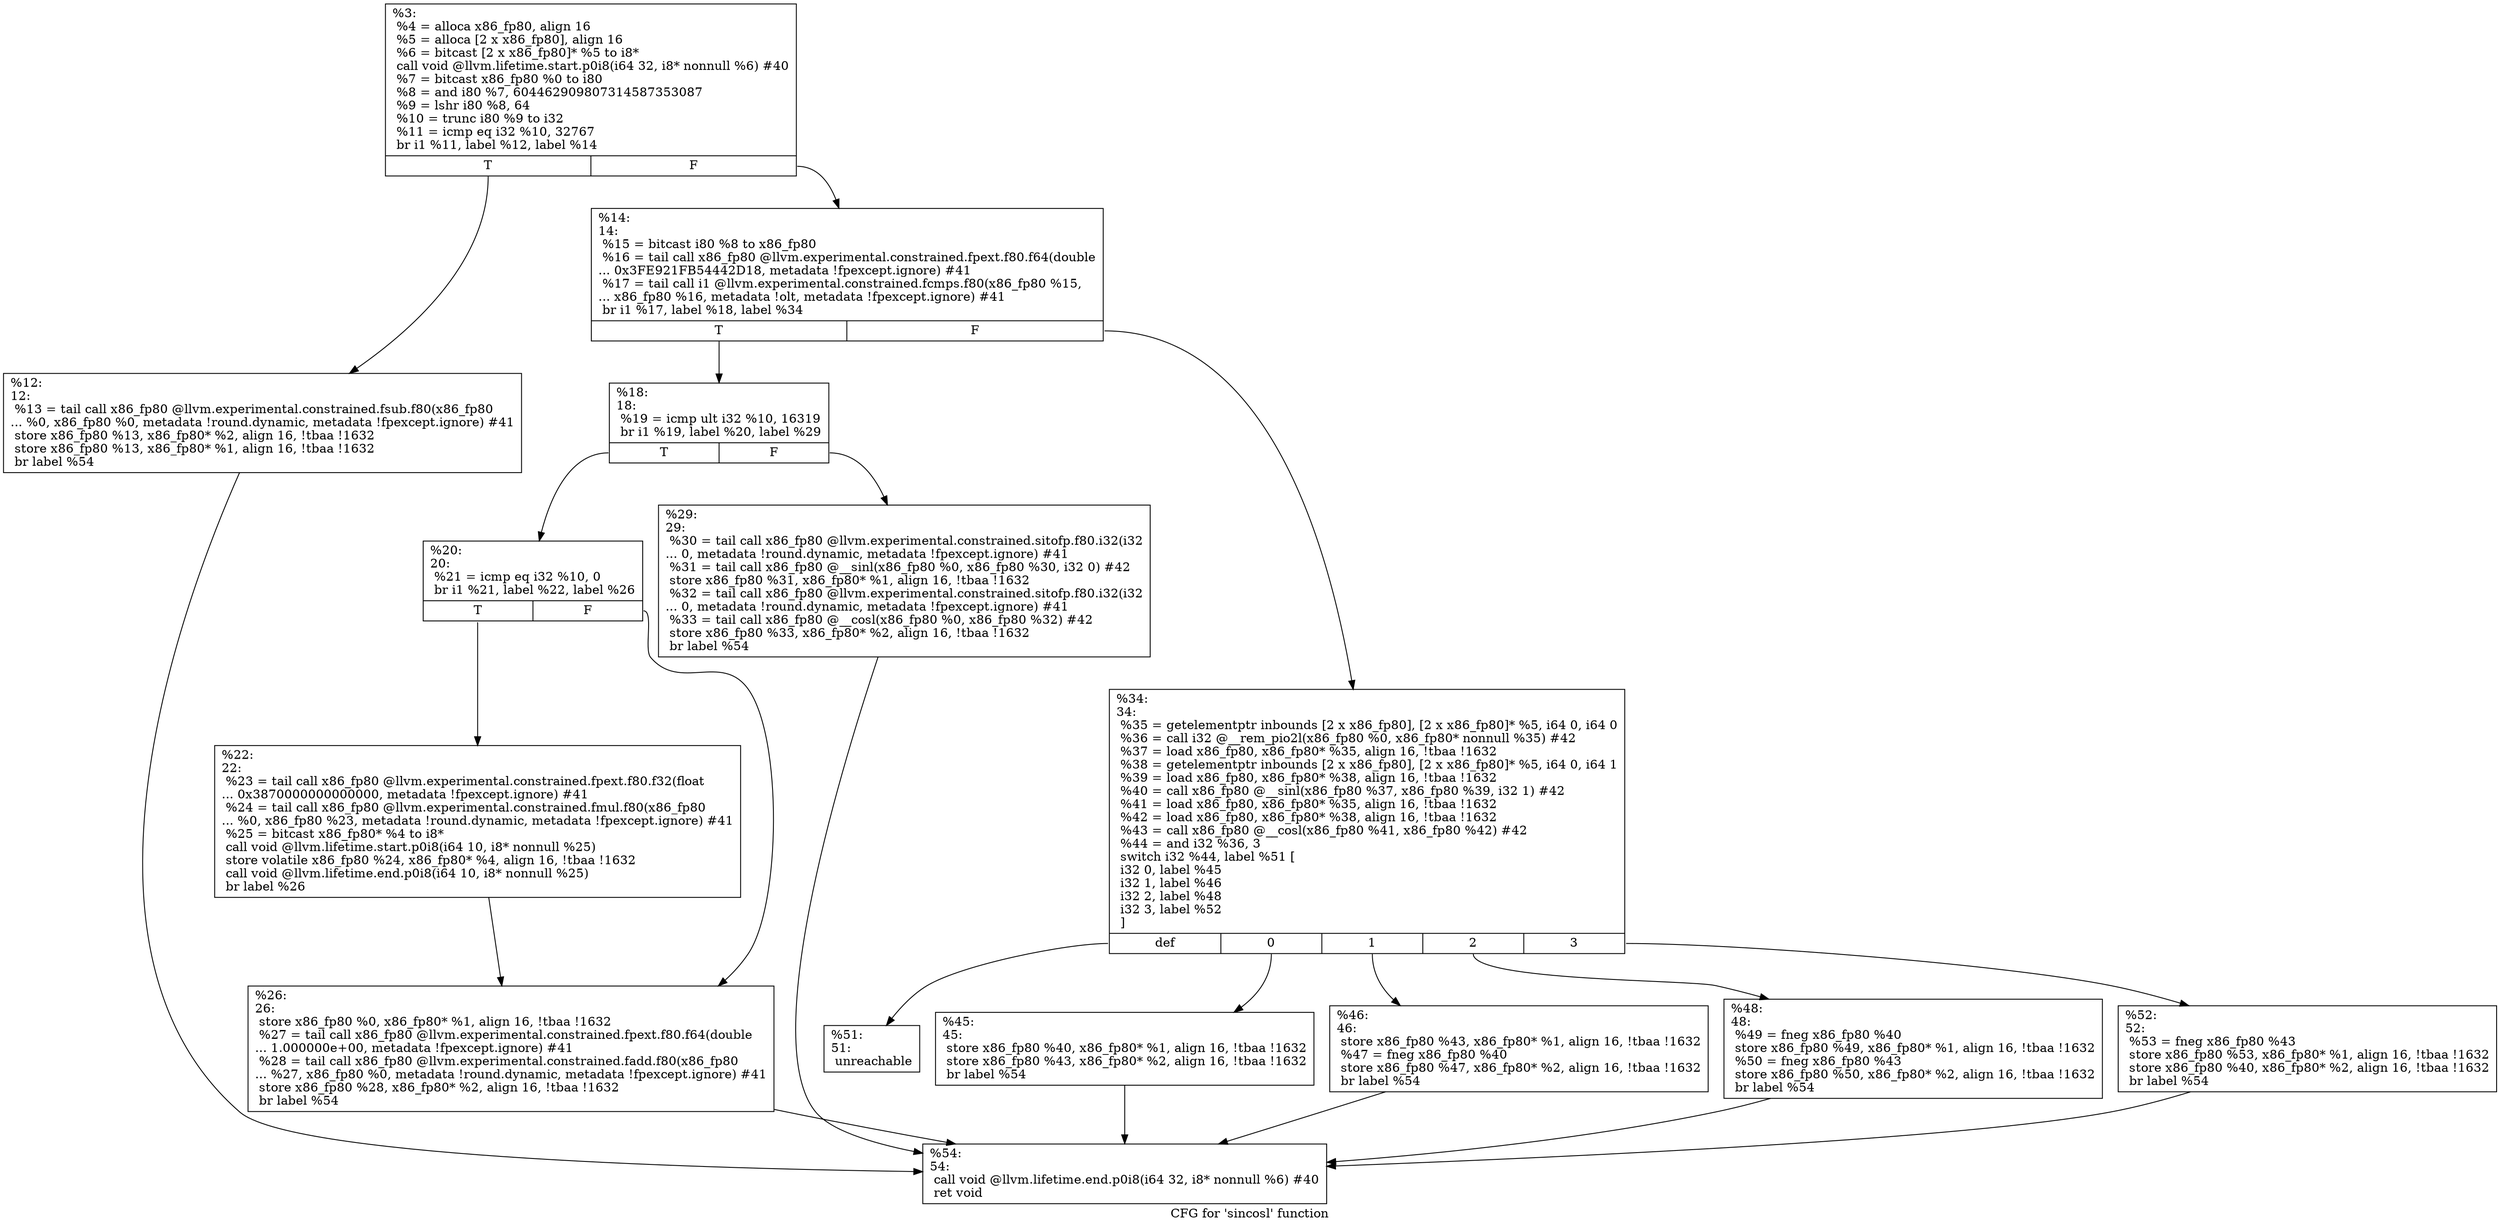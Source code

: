 digraph "CFG for 'sincosl' function" {
	label="CFG for 'sincosl' function";

	Node0x1d5d020 [shape=record,label="{%3:\l  %4 = alloca x86_fp80, align 16\l  %5 = alloca [2 x x86_fp80], align 16\l  %6 = bitcast [2 x x86_fp80]* %5 to i8*\l  call void @llvm.lifetime.start.p0i8(i64 32, i8* nonnull %6) #40\l  %7 = bitcast x86_fp80 %0 to i80\l  %8 = and i80 %7, 604462909807314587353087\l  %9 = lshr i80 %8, 64\l  %10 = trunc i80 %9 to i32\l  %11 = icmp eq i32 %10, 32767\l  br i1 %11, label %12, label %14\l|{<s0>T|<s1>F}}"];
	Node0x1d5d020:s0 -> Node0x1d5d170;
	Node0x1d5d020:s1 -> Node0x1d5d1c0;
	Node0x1d5d170 [shape=record,label="{%12:\l12:                                               \l  %13 = tail call x86_fp80 @llvm.experimental.constrained.fsub.f80(x86_fp80\l... %0, x86_fp80 %0, metadata !round.dynamic, metadata !fpexcept.ignore) #41\l  store x86_fp80 %13, x86_fp80* %2, align 16, !tbaa !1632\l  store x86_fp80 %13, x86_fp80* %1, align 16, !tbaa !1632\l  br label %54\l}"];
	Node0x1d5d170 -> Node0x1d5d580;
	Node0x1d5d1c0 [shape=record,label="{%14:\l14:                                               \l  %15 = bitcast i80 %8 to x86_fp80\l  %16 = tail call x86_fp80 @llvm.experimental.constrained.fpext.f80.f64(double\l... 0x3FE921FB54442D18, metadata !fpexcept.ignore) #41\l  %17 = tail call i1 @llvm.experimental.constrained.fcmps.f80(x86_fp80 %15,\l... x86_fp80 %16, metadata !olt, metadata !fpexcept.ignore) #41\l  br i1 %17, label %18, label %34\l|{<s0>T|<s1>F}}"];
	Node0x1d5d1c0:s0 -> Node0x1d5d210;
	Node0x1d5d1c0:s1 -> Node0x1d5d3a0;
	Node0x1d5d210 [shape=record,label="{%18:\l18:                                               \l  %19 = icmp ult i32 %10, 16319\l  br i1 %19, label %20, label %29\l|{<s0>T|<s1>F}}"];
	Node0x1d5d210:s0 -> Node0x1d5d260;
	Node0x1d5d210:s1 -> Node0x1d5d350;
	Node0x1d5d260 [shape=record,label="{%20:\l20:                                               \l  %21 = icmp eq i32 %10, 0\l  br i1 %21, label %22, label %26\l|{<s0>T|<s1>F}}"];
	Node0x1d5d260:s0 -> Node0x1d5d2b0;
	Node0x1d5d260:s1 -> Node0x1d5d300;
	Node0x1d5d2b0 [shape=record,label="{%22:\l22:                                               \l  %23 = tail call x86_fp80 @llvm.experimental.constrained.fpext.f80.f32(float\l... 0x3870000000000000, metadata !fpexcept.ignore) #41\l  %24 = tail call x86_fp80 @llvm.experimental.constrained.fmul.f80(x86_fp80\l... %0, x86_fp80 %23, metadata !round.dynamic, metadata !fpexcept.ignore) #41\l  %25 = bitcast x86_fp80* %4 to i8*\l  call void @llvm.lifetime.start.p0i8(i64 10, i8* nonnull %25)\l  store volatile x86_fp80 %24, x86_fp80* %4, align 16, !tbaa !1632\l  call void @llvm.lifetime.end.p0i8(i64 10, i8* nonnull %25)\l  br label %26\l}"];
	Node0x1d5d2b0 -> Node0x1d5d300;
	Node0x1d5d300 [shape=record,label="{%26:\l26:                                               \l  store x86_fp80 %0, x86_fp80* %1, align 16, !tbaa !1632\l  %27 = tail call x86_fp80 @llvm.experimental.constrained.fpext.f80.f64(double\l... 1.000000e+00, metadata !fpexcept.ignore) #41\l  %28 = tail call x86_fp80 @llvm.experimental.constrained.fadd.f80(x86_fp80\l... %27, x86_fp80 %0, metadata !round.dynamic, metadata !fpexcept.ignore) #41\l  store x86_fp80 %28, x86_fp80* %2, align 16, !tbaa !1632\l  br label %54\l}"];
	Node0x1d5d300 -> Node0x1d5d580;
	Node0x1d5d350 [shape=record,label="{%29:\l29:                                               \l  %30 = tail call x86_fp80 @llvm.experimental.constrained.sitofp.f80.i32(i32\l... 0, metadata !round.dynamic, metadata !fpexcept.ignore) #41\l  %31 = tail call x86_fp80 @__sinl(x86_fp80 %0, x86_fp80 %30, i32 0) #42\l  store x86_fp80 %31, x86_fp80* %1, align 16, !tbaa !1632\l  %32 = tail call x86_fp80 @llvm.experimental.constrained.sitofp.f80.i32(i32\l... 0, metadata !round.dynamic, metadata !fpexcept.ignore) #41\l  %33 = tail call x86_fp80 @__cosl(x86_fp80 %0, x86_fp80 %32) #42\l  store x86_fp80 %33, x86_fp80* %2, align 16, !tbaa !1632\l  br label %54\l}"];
	Node0x1d5d350 -> Node0x1d5d580;
	Node0x1d5d3a0 [shape=record,label="{%34:\l34:                                               \l  %35 = getelementptr inbounds [2 x x86_fp80], [2 x x86_fp80]* %5, i64 0, i64 0\l  %36 = call i32 @__rem_pio2l(x86_fp80 %0, x86_fp80* nonnull %35) #42\l  %37 = load x86_fp80, x86_fp80* %35, align 16, !tbaa !1632\l  %38 = getelementptr inbounds [2 x x86_fp80], [2 x x86_fp80]* %5, i64 0, i64 1\l  %39 = load x86_fp80, x86_fp80* %38, align 16, !tbaa !1632\l  %40 = call x86_fp80 @__sinl(x86_fp80 %37, x86_fp80 %39, i32 1) #42\l  %41 = load x86_fp80, x86_fp80* %35, align 16, !tbaa !1632\l  %42 = load x86_fp80, x86_fp80* %38, align 16, !tbaa !1632\l  %43 = call x86_fp80 @__cosl(x86_fp80 %41, x86_fp80 %42) #42\l  %44 = and i32 %36, 3\l  switch i32 %44, label %51 [\l    i32 0, label %45\l    i32 1, label %46\l    i32 2, label %48\l    i32 3, label %52\l  ]\l|{<s0>def|<s1>0|<s2>1|<s3>2|<s4>3}}"];
	Node0x1d5d3a0:s0 -> Node0x1d5d4e0;
	Node0x1d5d3a0:s1 -> Node0x1d5d3f0;
	Node0x1d5d3a0:s2 -> Node0x1d5d440;
	Node0x1d5d3a0:s3 -> Node0x1d5d490;
	Node0x1d5d3a0:s4 -> Node0x1d5d530;
	Node0x1d5d3f0 [shape=record,label="{%45:\l45:                                               \l  store x86_fp80 %40, x86_fp80* %1, align 16, !tbaa !1632\l  store x86_fp80 %43, x86_fp80* %2, align 16, !tbaa !1632\l  br label %54\l}"];
	Node0x1d5d3f0 -> Node0x1d5d580;
	Node0x1d5d440 [shape=record,label="{%46:\l46:                                               \l  store x86_fp80 %43, x86_fp80* %1, align 16, !tbaa !1632\l  %47 = fneg x86_fp80 %40\l  store x86_fp80 %47, x86_fp80* %2, align 16, !tbaa !1632\l  br label %54\l}"];
	Node0x1d5d440 -> Node0x1d5d580;
	Node0x1d5d490 [shape=record,label="{%48:\l48:                                               \l  %49 = fneg x86_fp80 %40\l  store x86_fp80 %49, x86_fp80* %1, align 16, !tbaa !1632\l  %50 = fneg x86_fp80 %43\l  store x86_fp80 %50, x86_fp80* %2, align 16, !tbaa !1632\l  br label %54\l}"];
	Node0x1d5d490 -> Node0x1d5d580;
	Node0x1d5d4e0 [shape=record,label="{%51:\l51:                                               \l  unreachable\l}"];
	Node0x1d5d530 [shape=record,label="{%52:\l52:                                               \l  %53 = fneg x86_fp80 %43\l  store x86_fp80 %53, x86_fp80* %1, align 16, !tbaa !1632\l  store x86_fp80 %40, x86_fp80* %2, align 16, !tbaa !1632\l  br label %54\l}"];
	Node0x1d5d530 -> Node0x1d5d580;
	Node0x1d5d580 [shape=record,label="{%54:\l54:                                               \l  call void @llvm.lifetime.end.p0i8(i64 32, i8* nonnull %6) #40\l  ret void\l}"];
}
